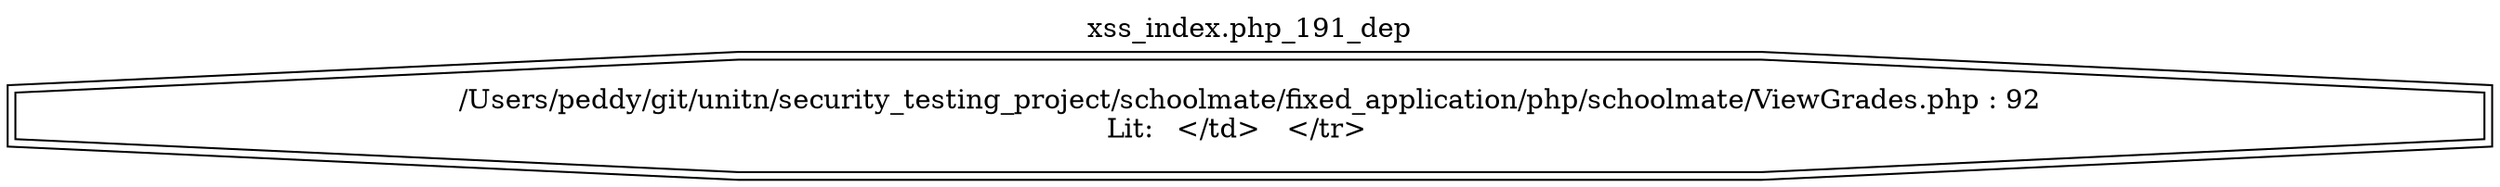digraph cfg {
  label="xss_index.php_191_dep";
  labelloc=t;
  n1 [shape=doubleoctagon, label="/Users/peddy/git/unitn/security_testing_project/schoolmate/fixed_application/php/schoolmate/ViewGrades.php : 92\nLit: 	</td>   </tr>   \n"];
}
